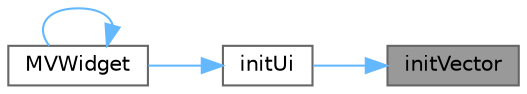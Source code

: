 digraph "initVector"
{
 // LATEX_PDF_SIZE
  bgcolor="transparent";
  edge [fontname=Helvetica,fontsize=10,labelfontname=Helvetica,labelfontsize=10];
  node [fontname=Helvetica,fontsize=10,shape=box,height=0.2,width=0.4];
  rankdir="RL";
  Node1 [id="Node000001",label="initVector",height=0.2,width=0.4,color="gray40", fillcolor="grey60", style="filled", fontcolor="black",tooltip="初始化数据容器"];
  Node1 -> Node2 [id="edge1_Node000001_Node000002",dir="back",color="steelblue1",style="solid",tooltip=" "];
  Node2 [id="Node000002",label="initUi",height=0.2,width=0.4,color="grey40", fillcolor="white", style="filled",URL="$class_m_v_widget.html#afba6e95967cc3eb25fd518f7bde6ec04",tooltip="初始化界面"];
  Node2 -> Node3 [id="edge2_Node000002_Node000003",dir="back",color="steelblue1",style="solid",tooltip=" "];
  Node3 [id="Node000003",label="MVWidget",height=0.2,width=0.4,color="grey40", fillcolor="white", style="filled",URL="$class_m_v_widget.html#ad8f9e2323ecfe46df105fefc441372ff",tooltip="构造函数，初始化音乐视频界面"];
  Node3 -> Node3 [id="edge3_Node000003_Node000003",dir="back",color="steelblue1",style="solid",tooltip=" "];
}
